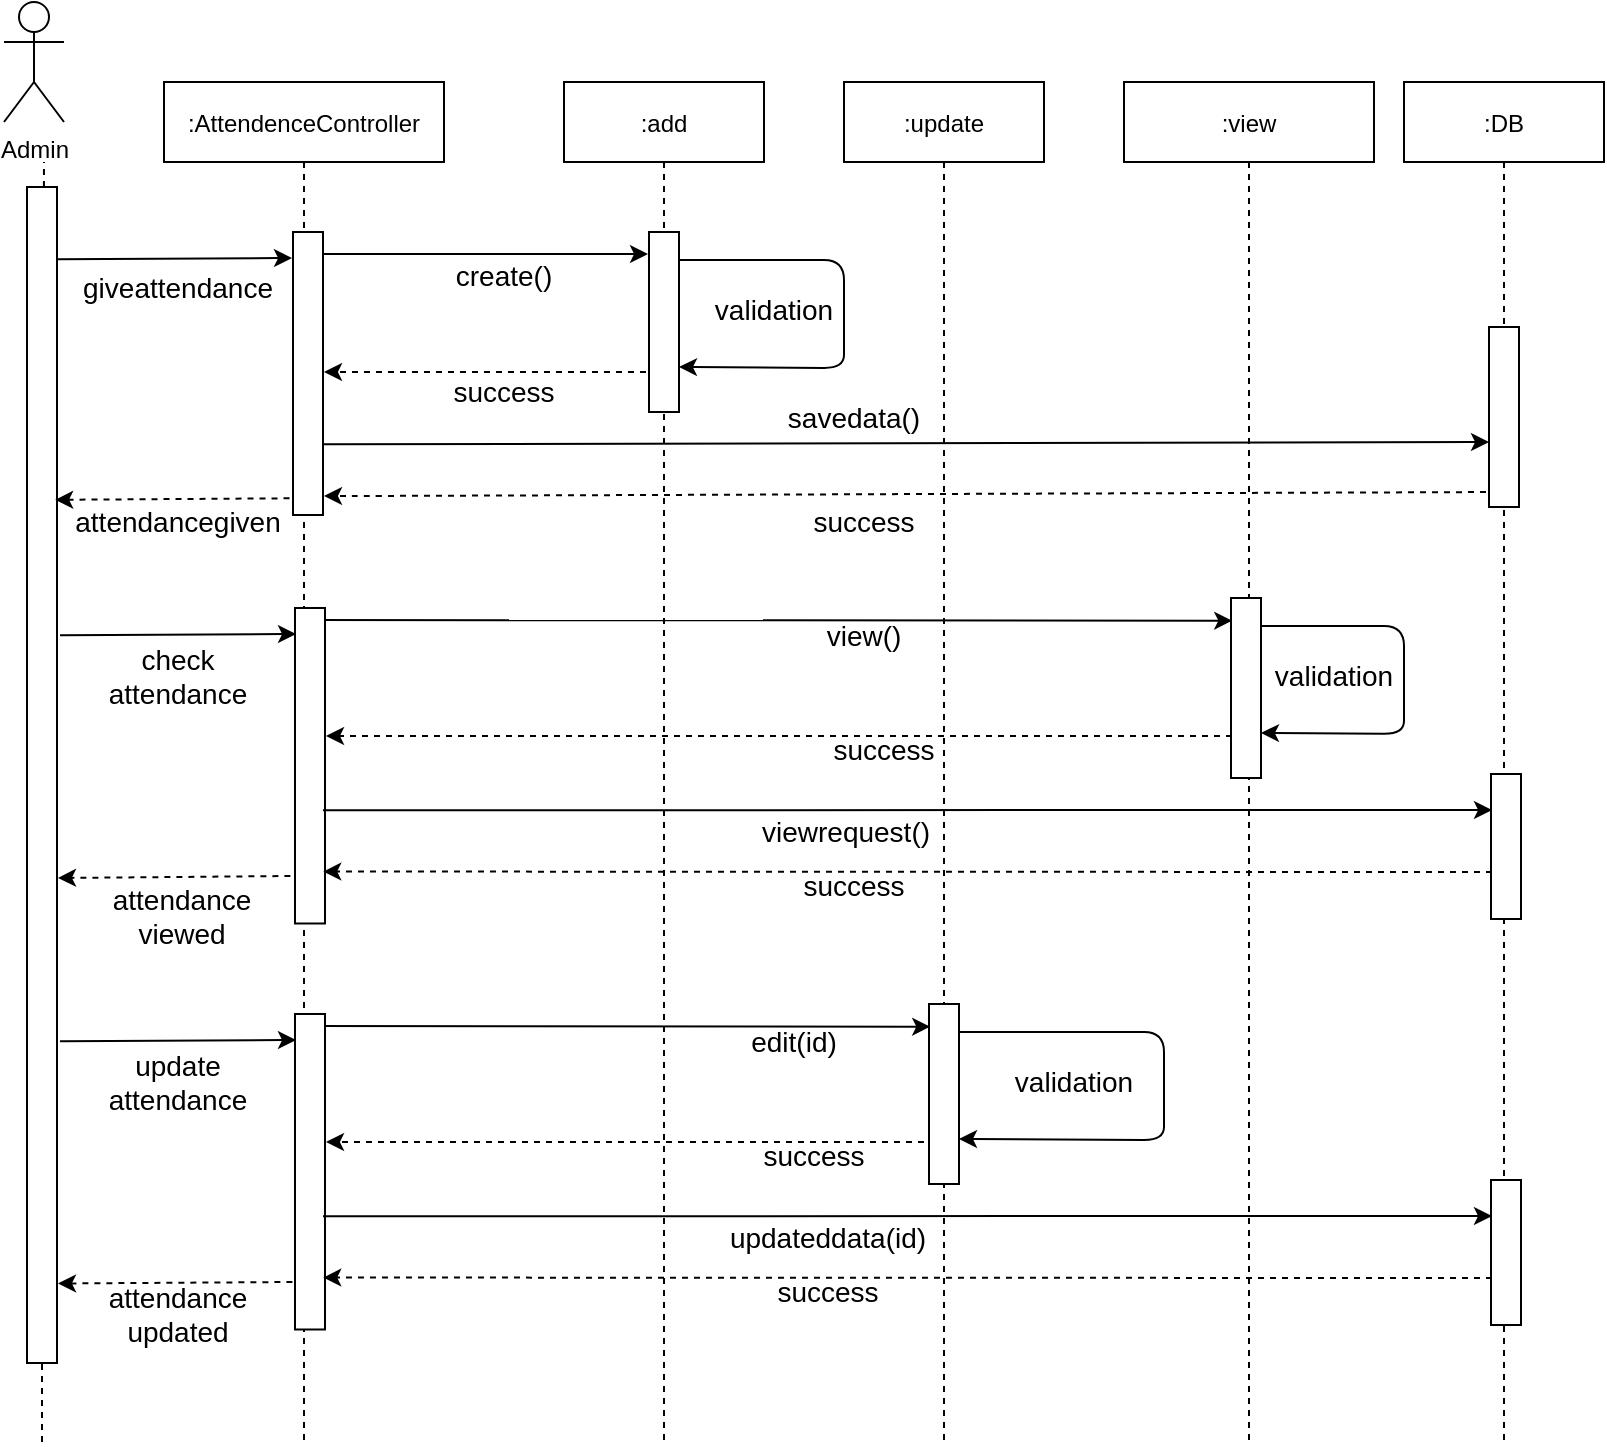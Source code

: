 <mxfile version="15.0.2" type="device"><diagram id="kgpKYQtTHZ0yAKxKKP6v" name="Page-1"><mxGraphModel dx="723" dy="333" grid="1" gridSize="10" guides="1" tooltips="1" connect="1" arrows="1" fold="1" page="1" pageScale="1" pageWidth="850" pageHeight="1100" math="0" shadow="0"><root><mxCell id="0"/><mxCell id="1" parent="0"/><mxCell id="7Ekcndddt87HOL9vuOtZ-26" value="&lt;font style=&quot;font-size: 14px&quot;&gt;&lt;span style=&quot;white-space: pre&quot;&gt;validation&lt;/span&gt;&lt;/font&gt;" style="text;html=1;strokeColor=none;fillColor=none;align=center;verticalAlign=middle;whiteSpace=wrap;rounded=0;" vertex="1" parent="1"><mxGeometry x="405" y="184" width="40" height="20" as="geometry"/></mxCell><mxCell id="3nuBFxr9cyL0pnOWT2aG-1" value=":AttendenceController" style="shape=umlLifeline;perimeter=lifelinePerimeter;container=1;collapsible=0;recursiveResize=0;rounded=0;shadow=0;strokeWidth=1;" parent="1" vertex="1"><mxGeometry x="120" y="80" width="140" height="680" as="geometry"/></mxCell><mxCell id="3nuBFxr9cyL0pnOWT2aG-5" value=":add" style="shape=umlLifeline;perimeter=lifelinePerimeter;container=1;collapsible=0;recursiveResize=0;rounded=0;shadow=0;strokeWidth=1;" parent="1" vertex="1"><mxGeometry x="320" y="80" width="100" height="680" as="geometry"/></mxCell><mxCell id="7Ekcndddt87HOL9vuOtZ-3" value=":update" style="shape=umlLifeline;perimeter=lifelinePerimeter;container=1;collapsible=0;recursiveResize=0;rounded=0;shadow=0;strokeWidth=1;" vertex="1" parent="1"><mxGeometry x="460" y="80" width="100" height="680" as="geometry"/></mxCell><mxCell id="7Ekcndddt87HOL9vuOtZ-4" value="Admin" style="shape=umlActor;verticalLabelPosition=bottom;verticalAlign=top;html=1;outlineConnect=0;" vertex="1" parent="1"><mxGeometry x="40" y="40" width="30" height="60" as="geometry"/></mxCell><mxCell id="7Ekcndddt87HOL9vuOtZ-7" value="" style="endArrow=none;dashed=1;html=1;startArrow=none;" edge="1" parent="1" source="7Ekcndddt87HOL9vuOtZ-12"><mxGeometry width="50" height="50" relative="1" as="geometry"><mxPoint x="60" y="380" as="sourcePoint"/><mxPoint x="60" y="120" as="targetPoint"/></mxGeometry></mxCell><mxCell id="7Ekcndddt87HOL9vuOtZ-8" value=":view" style="shape=umlLifeline;perimeter=lifelinePerimeter;container=1;collapsible=0;recursiveResize=0;rounded=0;shadow=0;strokeWidth=1;" vertex="1" parent="1"><mxGeometry x="600" y="80" width="125" height="680" as="geometry"/></mxCell><mxCell id="7Ekcndddt87HOL9vuOtZ-37" value="&lt;font style=&quot;font-size: 14px&quot;&gt;&lt;span style=&quot;white-space: pre&quot;&gt;validation&lt;/span&gt;&lt;/font&gt;" style="text;html=1;strokeColor=none;fillColor=none;align=center;verticalAlign=middle;whiteSpace=wrap;rounded=0;" vertex="1" parent="7Ekcndddt87HOL9vuOtZ-8"><mxGeometry x="85" y="287" width="40" height="20" as="geometry"/></mxCell><mxCell id="7Ekcndddt87HOL9vuOtZ-39" value="" style="rounded=0;whiteSpace=wrap;html=1;rotation=90;" vertex="1" parent="7Ekcndddt87HOL9vuOtZ-8"><mxGeometry x="16" y="295.5" width="90" height="15" as="geometry"/></mxCell><mxCell id="7Ekcndddt87HOL9vuOtZ-42" value="" style="endArrow=classic;html=1;entryX=0.126;entryY=0.96;entryDx=0;entryDy=0;entryPerimeter=0;" edge="1" parent="7Ekcndddt87HOL9vuOtZ-8" target="7Ekcndddt87HOL9vuOtZ-39"><mxGeometry width="50" height="50" relative="1" as="geometry"><mxPoint x="-407" y="269" as="sourcePoint"/><mxPoint x="50" y="269" as="targetPoint"/></mxGeometry></mxCell><mxCell id="7Ekcndddt87HOL9vuOtZ-44" value="" style="endArrow=classic;html=1;entryX=0.75;entryY=0;entryDx=0;entryDy=0;" edge="1" parent="7Ekcndddt87HOL9vuOtZ-8" target="7Ekcndddt87HOL9vuOtZ-39"><mxGeometry width="50" height="50" relative="1" as="geometry"><mxPoint x="69" y="272" as="sourcePoint"/><mxPoint x="223.76" y="272.74" as="targetPoint"/><Array as="points"><mxPoint x="140" y="272"/><mxPoint x="140" y="303"/><mxPoint x="140" y="326"/></Array></mxGeometry></mxCell><mxCell id="7Ekcndddt87HOL9vuOtZ-45" value="" style="endArrow=classic;html=1;dashed=1;" edge="1" parent="7Ekcndddt87HOL9vuOtZ-8"><mxGeometry width="50" height="50" relative="1" as="geometry"><mxPoint x="54" y="327" as="sourcePoint"/><mxPoint x="-399" y="327" as="targetPoint"/></mxGeometry></mxCell><mxCell id="7Ekcndddt87HOL9vuOtZ-11" value="" style="rounded=0;whiteSpace=wrap;html=1;rotation=90;" vertex="1" parent="1"><mxGeometry x="121.25" y="218.25" width="141.5" height="15" as="geometry"/></mxCell><mxCell id="7Ekcndddt87HOL9vuOtZ-10" value="" style="rounded=0;whiteSpace=wrap;html=1;rotation=90;" vertex="1" parent="1"><mxGeometry x="325" y="192.5" width="90" height="15" as="geometry"/></mxCell><mxCell id="7Ekcndddt87HOL9vuOtZ-12" value="" style="rounded=0;whiteSpace=wrap;html=1;rotation=90;" vertex="1" parent="1"><mxGeometry x="-235" y="419" width="588" height="15" as="geometry"/></mxCell><mxCell id="7Ekcndddt87HOL9vuOtZ-13" value="" style="endArrow=none;dashed=1;html=1;" edge="1" parent="1" target="7Ekcndddt87HOL9vuOtZ-12"><mxGeometry width="50" height="50" relative="1" as="geometry"><mxPoint x="59" y="760" as="sourcePoint"/><mxPoint x="60" y="120" as="targetPoint"/></mxGeometry></mxCell><mxCell id="7Ekcndddt87HOL9vuOtZ-14" value="" style="endArrow=classic;html=1;exitX=0.16;exitY=-0.033;exitDx=0;exitDy=0;exitPerimeter=0;" edge="1" parent="1"><mxGeometry width="50" height="50" relative="1" as="geometry"><mxPoint x="65.995" y="168.66" as="sourcePoint"/><mxPoint x="184" y="168" as="targetPoint"/><Array as="points"><mxPoint x="184" y="168"/></Array></mxGeometry></mxCell><mxCell id="7Ekcndddt87HOL9vuOtZ-15" value="&lt;font style=&quot;font-size: 14px&quot;&gt;giveattendance&lt;/font&gt;" style="text;html=1;strokeColor=none;fillColor=none;align=center;verticalAlign=middle;whiteSpace=wrap;rounded=0;" vertex="1" parent="1"><mxGeometry x="107" y="172.5" width="40" height="20" as="geometry"/></mxCell><mxCell id="7Ekcndddt87HOL9vuOtZ-16" value="" style="endArrow=classic;html=1;" edge="1" parent="1"><mxGeometry width="50" height="50" relative="1" as="geometry"><mxPoint x="199" y="166" as="sourcePoint"/><mxPoint x="362" y="166" as="targetPoint"/></mxGeometry></mxCell><mxCell id="7Ekcndddt87HOL9vuOtZ-18" value=":DB" style="shape=umlLifeline;perimeter=lifelinePerimeter;container=1;collapsible=0;recursiveResize=0;rounded=0;shadow=0;strokeWidth=1;" vertex="1" parent="1"><mxGeometry x="740" y="80" width="100" height="680" as="geometry"/></mxCell><mxCell id="7Ekcndddt87HOL9vuOtZ-19" value="" style="rounded=0;whiteSpace=wrap;html=1;rotation=90;" vertex="1" parent="7Ekcndddt87HOL9vuOtZ-18"><mxGeometry x="5" y="160" width="90" height="15" as="geometry"/></mxCell><mxCell id="7Ekcndddt87HOL9vuOtZ-22" value="" style="endArrow=classic;html=1;exitX=0.114;exitY=0.017;exitDx=0;exitDy=0;exitPerimeter=0;entryX=0.75;entryY=0;entryDx=0;entryDy=0;" edge="1" parent="1" target="7Ekcndddt87HOL9vuOtZ-10"><mxGeometry width="50" height="50" relative="1" as="geometry"><mxPoint x="378.005" y="169" as="sourcePoint"/><mxPoint x="543.76" y="169.74" as="targetPoint"/><Array as="points"><mxPoint x="460" y="169"/><mxPoint x="460" y="200"/><mxPoint x="460" y="223"/></Array></mxGeometry></mxCell><mxCell id="7Ekcndddt87HOL9vuOtZ-23" value="" style="endArrow=classic;html=1;dashed=1;" edge="1" parent="1"><mxGeometry width="50" height="50" relative="1" as="geometry"><mxPoint x="361" y="225" as="sourcePoint"/><mxPoint x="200" y="225" as="targetPoint"/></mxGeometry></mxCell><mxCell id="7Ekcndddt87HOL9vuOtZ-25" value="&lt;font style=&quot;font-size: 14px&quot;&gt;success&lt;/font&gt;" style="text;html=1;strokeColor=none;fillColor=none;align=center;verticalAlign=middle;whiteSpace=wrap;rounded=0;" vertex="1" parent="1"><mxGeometry x="270" y="225" width="40" height="20" as="geometry"/></mxCell><mxCell id="7Ekcndddt87HOL9vuOtZ-28" value="" style="endArrow=classic;html=1;exitX=0.75;exitY=0;exitDx=0;exitDy=0;entryX=0.639;entryY=1;entryDx=0;entryDy=0;entryPerimeter=0;" edge="1" parent="1" source="7Ekcndddt87HOL9vuOtZ-11" target="7Ekcndddt87HOL9vuOtZ-19"><mxGeometry width="50" height="50" relative="1" as="geometry"><mxPoint x="209" y="176" as="sourcePoint"/><mxPoint x="790" y="249" as="targetPoint"/></mxGeometry></mxCell><mxCell id="7Ekcndddt87HOL9vuOtZ-33" value="&lt;font style=&quot;font-size: 14px&quot;&gt;create()&lt;/font&gt;" style="text;html=1;strokeColor=none;fillColor=none;align=center;verticalAlign=middle;whiteSpace=wrap;rounded=0;" vertex="1" parent="1"><mxGeometry x="270" y="167" width="40" height="20" as="geometry"/></mxCell><mxCell id="7Ekcndddt87HOL9vuOtZ-32" value="&lt;font style=&quot;font-size: 14px&quot;&gt;&lt;span style=&quot;white-space: pre&quot;&gt;savedata&lt;/span&gt;&lt;span style=&quot;white-space: pre&quot;&gt;&lt;/span&gt;()&lt;/font&gt;" style="text;html=1;align=center;verticalAlign=middle;whiteSpace=wrap;rounded=0;" vertex="1" parent="1"><mxGeometry x="445" y="238" width="40" height="20" as="geometry"/></mxCell><mxCell id="7Ekcndddt87HOL9vuOtZ-34" value="" style="endArrow=classic;html=1;dashed=1;exitX=0.917;exitY=1.1;exitDx=0;exitDy=0;exitPerimeter=0;" edge="1" parent="1" source="7Ekcndddt87HOL9vuOtZ-19"><mxGeometry width="50" height="50" relative="1" as="geometry"><mxPoint x="371" y="235" as="sourcePoint"/><mxPoint x="200" y="287" as="targetPoint"/><Array as="points"><mxPoint x="220" y="287"/></Array></mxGeometry></mxCell><mxCell id="7Ekcndddt87HOL9vuOtZ-35" value="&lt;font style=&quot;font-size: 14px&quot;&gt;&lt;span style=&quot;white-space: pre&quot;&gt;success&lt;/span&gt;&lt;span style=&quot;white-space: pre&quot;&gt;&lt;/span&gt;&lt;/font&gt;" style="text;html=1;align=center;verticalAlign=middle;whiteSpace=wrap;rounded=0;" vertex="1" parent="1"><mxGeometry x="450" y="290" width="40" height="20" as="geometry"/></mxCell><mxCell id="7Ekcndddt87HOL9vuOtZ-38" value="" style="rounded=0;whiteSpace=wrap;html=1;rotation=90;" vertex="1" parent="1"><mxGeometry x="114.12" y="414.37" width="157.75" height="15" as="geometry"/></mxCell><mxCell id="7Ekcndddt87HOL9vuOtZ-40" value="" style="endArrow=classic;html=1;exitX=0.16;exitY=-0.033;exitDx=0;exitDy=0;exitPerimeter=0;" edge="1" parent="1"><mxGeometry width="50" height="50" relative="1" as="geometry"><mxPoint x="67.995" y="356.66" as="sourcePoint"/><mxPoint x="186" y="356" as="targetPoint"/><Array as="points"><mxPoint x="186" y="356"/></Array></mxGeometry></mxCell><mxCell id="7Ekcndddt87HOL9vuOtZ-41" value="&lt;font style=&quot;font-size: 14px&quot;&gt;check attendance&lt;/font&gt;" style="text;html=1;strokeColor=none;fillColor=none;align=center;verticalAlign=middle;whiteSpace=wrap;rounded=0;" vertex="1" parent="1"><mxGeometry x="82" y="367" width="90" height="20" as="geometry"/></mxCell><mxCell id="7Ekcndddt87HOL9vuOtZ-43" value="" style="rounded=0;whiteSpace=wrap;html=1;rotation=90;" vertex="1" parent="1"><mxGeometry x="754.75" y="454.75" width="72.5" height="15" as="geometry"/></mxCell><mxCell id="7Ekcndddt87HOL9vuOtZ-47" value="" style="endArrow=classic;html=1;exitX=0.75;exitY=0;exitDx=0;exitDy=0;" edge="1" parent="1"><mxGeometry width="50" height="50" relative="1" as="geometry"><mxPoint x="199.5" y="444.125" as="sourcePoint"/><mxPoint x="784" y="444" as="targetPoint"/></mxGeometry></mxCell><mxCell id="7Ekcndddt87HOL9vuOtZ-49" value="&lt;font style=&quot;font-size: 14px&quot;&gt;&lt;span style=&quot;white-space: pre&quot;&gt;viewrequest&lt;/span&gt;()&lt;/font&gt;" style="text;html=1;align=center;verticalAlign=middle;whiteSpace=wrap;rounded=0;" vertex="1" parent="1"><mxGeometry x="441" y="445" width="40" height="20" as="geometry"/></mxCell><mxCell id="7Ekcndddt87HOL9vuOtZ-51" value="&lt;font style=&quot;font-size: 14px&quot;&gt;&lt;span style=&quot;white-space: pre&quot;&gt;success&lt;/span&gt;&lt;span style=&quot;white-space: pre&quot;&gt;&lt;/span&gt;&lt;/font&gt;" style="text;html=1;align=center;verticalAlign=middle;whiteSpace=wrap;rounded=0;" vertex="1" parent="1"><mxGeometry x="445" y="472" width="40" height="20" as="geometry"/></mxCell><mxCell id="7Ekcndddt87HOL9vuOtZ-48" value="&lt;div&gt;&lt;font style=&quot;font-size: 14px&quot;&gt;view()&lt;/font&gt;&lt;/div&gt;" style="text;html=1;strokeColor=none;fillColor=none;align=center;verticalAlign=middle;whiteSpace=wrap;rounded=0;" vertex="1" parent="1"><mxGeometry x="450" y="347" width="40" height="20" as="geometry"/></mxCell><mxCell id="7Ekcndddt87HOL9vuOtZ-46" value="&lt;font style=&quot;font-size: 14px&quot;&gt;success&lt;/font&gt;" style="text;html=1;strokeColor=none;fillColor=none;align=center;verticalAlign=middle;whiteSpace=wrap;rounded=0;" vertex="1" parent="1"><mxGeometry x="460" y="404" width="40" height="20" as="geometry"/></mxCell><mxCell id="7Ekcndddt87HOL9vuOtZ-57" value="" style="endArrow=classic;html=1;dashed=1;entryX=0.903;entryY=0.059;entryDx=0;entryDy=0;entryPerimeter=0;" edge="1" parent="1"><mxGeometry width="50" height="50" relative="1" as="geometry"><mxPoint x="784" y="475" as="sourcePoint"/><mxPoint x="199.615" y="474.774" as="targetPoint"/></mxGeometry></mxCell><mxCell id="7Ekcndddt87HOL9vuOtZ-58" value="&lt;font style=&quot;font-size: 14px&quot;&gt;&lt;span style=&quot;white-space: pre&quot;&gt;validation&lt;/span&gt;&lt;/font&gt;" style="text;html=1;strokeColor=none;fillColor=none;align=center;verticalAlign=middle;whiteSpace=wrap;rounded=0;" vertex="1" parent="1"><mxGeometry x="555" y="570" width="40" height="20" as="geometry"/></mxCell><mxCell id="7Ekcndddt87HOL9vuOtZ-59" value="" style="rounded=0;whiteSpace=wrap;html=1;rotation=90;" vertex="1" parent="1"><mxGeometry x="465" y="578.5" width="90" height="15" as="geometry"/></mxCell><mxCell id="7Ekcndddt87HOL9vuOtZ-60" value="" style="endArrow=classic;html=1;entryX=0.126;entryY=0.96;entryDx=0;entryDy=0;entryPerimeter=0;" edge="1" parent="1" target="7Ekcndddt87HOL9vuOtZ-59"><mxGeometry width="50" height="50" relative="1" as="geometry"><mxPoint x="193" y="552.0" as="sourcePoint"/><mxPoint x="50" y="472" as="targetPoint"/></mxGeometry></mxCell><mxCell id="7Ekcndddt87HOL9vuOtZ-61" value="" style="endArrow=classic;html=1;entryX=0.75;entryY=0;entryDx=0;entryDy=0;" edge="1" parent="1" target="7Ekcndddt87HOL9vuOtZ-59"><mxGeometry width="50" height="50" relative="1" as="geometry"><mxPoint x="518" y="555" as="sourcePoint"/><mxPoint x="223.76" y="475.74" as="targetPoint"/><Array as="points"><mxPoint x="620" y="555"/><mxPoint x="620" y="586"/><mxPoint x="620" y="609"/></Array></mxGeometry></mxCell><mxCell id="7Ekcndddt87HOL9vuOtZ-62" value="" style="endArrow=classic;html=1;dashed=1;" edge="1" parent="1"><mxGeometry width="50" height="50" relative="1" as="geometry"><mxPoint x="500" y="610" as="sourcePoint"/><mxPoint x="201" y="610" as="targetPoint"/></mxGeometry></mxCell><mxCell id="7Ekcndddt87HOL9vuOtZ-63" value="" style="rounded=0;whiteSpace=wrap;html=1;rotation=90;" vertex="1" parent="1"><mxGeometry x="114.12" y="617.37" width="157.75" height="15" as="geometry"/></mxCell><mxCell id="7Ekcndddt87HOL9vuOtZ-64" value="" style="endArrow=classic;html=1;exitX=0.16;exitY=-0.033;exitDx=0;exitDy=0;exitPerimeter=0;" edge="1" parent="1"><mxGeometry width="50" height="50" relative="1" as="geometry"><mxPoint x="67.995" y="559.66" as="sourcePoint"/><mxPoint x="186" y="559" as="targetPoint"/><Array as="points"><mxPoint x="186" y="559"/></Array></mxGeometry></mxCell><mxCell id="7Ekcndddt87HOL9vuOtZ-65" value="&lt;font style=&quot;font-size: 14px&quot;&gt;update attendance&lt;/font&gt;" style="text;html=1;strokeColor=none;fillColor=none;align=center;verticalAlign=middle;whiteSpace=wrap;rounded=0;" vertex="1" parent="1"><mxGeometry x="82" y="570" width="90" height="20" as="geometry"/></mxCell><mxCell id="7Ekcndddt87HOL9vuOtZ-66" value="" style="rounded=0;whiteSpace=wrap;html=1;rotation=90;" vertex="1" parent="1"><mxGeometry x="754.75" y="657.75" width="72.5" height="15" as="geometry"/></mxCell><mxCell id="7Ekcndddt87HOL9vuOtZ-67" value="" style="endArrow=classic;html=1;exitX=0.75;exitY=0;exitDx=0;exitDy=0;" edge="1" parent="1"><mxGeometry width="50" height="50" relative="1" as="geometry"><mxPoint x="199.5" y="647.125" as="sourcePoint"/><mxPoint x="784" y="647" as="targetPoint"/></mxGeometry></mxCell><mxCell id="7Ekcndddt87HOL9vuOtZ-68" value="&lt;font style=&quot;font-size: 14px&quot;&gt;&lt;span style=&quot;white-space: pre&quot;&gt;updateddata&lt;/span&gt;(id)&lt;/font&gt;" style="text;html=1;align=center;verticalAlign=middle;whiteSpace=wrap;rounded=0;" vertex="1" parent="1"><mxGeometry x="432" y="648" width="40" height="20" as="geometry"/></mxCell><mxCell id="7Ekcndddt87HOL9vuOtZ-69" value="&lt;font style=&quot;font-size: 14px&quot;&gt;&lt;span style=&quot;white-space: pre&quot;&gt;success&lt;/span&gt;&lt;span style=&quot;white-space: pre&quot;&gt;&lt;/span&gt;&lt;/font&gt;" style="text;html=1;align=center;verticalAlign=middle;whiteSpace=wrap;rounded=0;" vertex="1" parent="1"><mxGeometry x="432" y="675" width="40" height="20" as="geometry"/></mxCell><mxCell id="7Ekcndddt87HOL9vuOtZ-70" value="&lt;div&gt;&lt;font style=&quot;font-size: 14px&quot;&gt;edit(id)&lt;/font&gt;&lt;/div&gt;" style="text;html=1;strokeColor=none;fillColor=none;align=center;verticalAlign=middle;whiteSpace=wrap;rounded=0;" vertex="1" parent="1"><mxGeometry x="415" y="550" width="40" height="20" as="geometry"/></mxCell><mxCell id="7Ekcndddt87HOL9vuOtZ-71" value="&lt;font style=&quot;font-size: 14px&quot;&gt;success&lt;/font&gt;" style="text;html=1;strokeColor=none;fillColor=none;align=center;verticalAlign=middle;whiteSpace=wrap;rounded=0;" vertex="1" parent="1"><mxGeometry x="425" y="607" width="40" height="20" as="geometry"/></mxCell><mxCell id="7Ekcndddt87HOL9vuOtZ-72" value="" style="endArrow=classic;html=1;dashed=1;entryX=0.903;entryY=0.059;entryDx=0;entryDy=0;entryPerimeter=0;" edge="1" parent="1"><mxGeometry width="50" height="50" relative="1" as="geometry"><mxPoint x="784" y="678" as="sourcePoint"/><mxPoint x="199.615" y="677.774" as="targetPoint"/></mxGeometry></mxCell><mxCell id="7Ekcndddt87HOL9vuOtZ-73" value="" style="endArrow=classic;html=1;dashed=1;exitX=0.941;exitY=1.116;exitDx=0;exitDy=0;exitPerimeter=0;entryX=0.266;entryY=0.062;entryDx=0;entryDy=0;entryPerimeter=0;" edge="1" parent="1" source="7Ekcndddt87HOL9vuOtZ-11" target="7Ekcndddt87HOL9vuOtZ-12"><mxGeometry width="50" height="50" relative="1" as="geometry"><mxPoint x="791.0" y="295.03" as="sourcePoint"/><mxPoint x="210" y="297" as="targetPoint"/><Array as="points"/></mxGeometry></mxCell><mxCell id="7Ekcndddt87HOL9vuOtZ-74" value="&lt;font style=&quot;font-size: 14px&quot;&gt;attendancegiven&lt;/font&gt;" style="text;html=1;strokeColor=none;fillColor=none;align=center;verticalAlign=middle;whiteSpace=wrap;rounded=0;" vertex="1" parent="1"><mxGeometry x="107" y="290" width="40" height="20" as="geometry"/></mxCell><mxCell id="7Ekcndddt87HOL9vuOtZ-75" value="" style="endArrow=classic;html=1;dashed=1;exitX=0.941;exitY=1.116;exitDx=0;exitDy=0;exitPerimeter=0;" edge="1" parent="1"><mxGeometry width="50" height="50" relative="1" as="geometry"><mxPoint x="183.19" y="477.002" as="sourcePoint"/><mxPoint x="67" y="478" as="targetPoint"/><Array as="points"/></mxGeometry></mxCell><mxCell id="7Ekcndddt87HOL9vuOtZ-76" value="&lt;div&gt;&lt;font style=&quot;font-size: 14px&quot;&gt;&lt;br&gt;&lt;/font&gt;&lt;/div&gt;&lt;div&gt;&lt;font style=&quot;font-size: 14px&quot;&gt;attendance&lt;/font&gt;&lt;/div&gt;&lt;div&gt;&lt;font style=&quot;font-size: 14px&quot;&gt;viewed&lt;/font&gt;&lt;/div&gt;" style="text;html=1;strokeColor=none;fillColor=none;align=center;verticalAlign=middle;whiteSpace=wrap;rounded=0;" vertex="1" parent="1"><mxGeometry x="108.59" y="478.85" width="40" height="20" as="geometry"/></mxCell><mxCell id="7Ekcndddt87HOL9vuOtZ-77" value="" style="endArrow=classic;html=1;dashed=1;exitX=0.941;exitY=1.116;exitDx=0;exitDy=0;exitPerimeter=0;entryX=0.266;entryY=0.062;entryDx=0;entryDy=0;entryPerimeter=0;" edge="1" parent="1"><mxGeometry width="50" height="50" relative="1" as="geometry"><mxPoint x="184.19" y="680.001" as="sourcePoint"/><mxPoint x="67" y="680.758" as="targetPoint"/><Array as="points"/></mxGeometry></mxCell><mxCell id="7Ekcndddt87HOL9vuOtZ-78" value="&lt;div&gt;&lt;font style=&quot;font-size: 14px&quot;&gt;attendance&lt;/font&gt;&lt;/div&gt;&lt;div&gt;&lt;font style=&quot;font-size: 14px&quot;&gt;updated&lt;/font&gt;&lt;/div&gt;" style="text;html=1;strokeColor=none;fillColor=none;align=center;verticalAlign=middle;whiteSpace=wrap;rounded=0;" vertex="1" parent="1"><mxGeometry x="107" y="686.37" width="40" height="20" as="geometry"/></mxCell></root></mxGraphModel></diagram></mxfile>